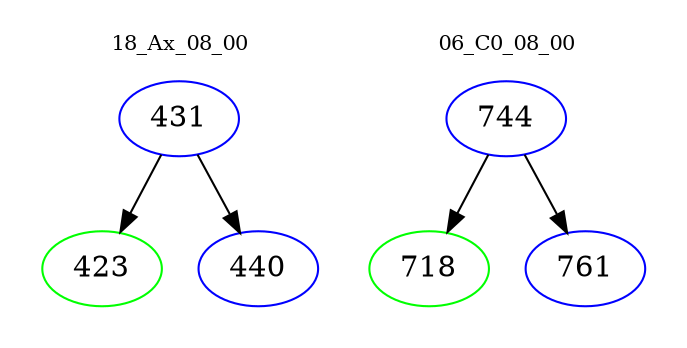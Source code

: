 digraph{
subgraph cluster_0 {
color = white
label = "18_Ax_08_00";
fontsize=10;
T0_431 [label="431", color="blue"]
T0_431 -> T0_423 [color="black"]
T0_423 [label="423", color="green"]
T0_431 -> T0_440 [color="black"]
T0_440 [label="440", color="blue"]
}
subgraph cluster_1 {
color = white
label = "06_C0_08_00";
fontsize=10;
T1_744 [label="744", color="blue"]
T1_744 -> T1_718 [color="black"]
T1_718 [label="718", color="green"]
T1_744 -> T1_761 [color="black"]
T1_761 [label="761", color="blue"]
}
}
